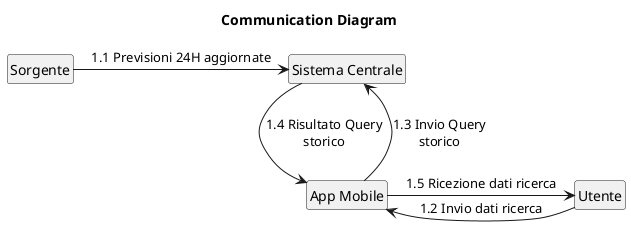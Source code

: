 @startuml
title Communication Diagram

class Sorgente
class "Sistema Centrale"
class "App Mobile"
class Utente

Sorgente -> "Sistema Centrale" : 1.1 Previsioni 24H aggiornate
"Sistema Centrale" --> "App Mobile" : 1.4 Risultato Query\nstorico
"App Mobile" --> "Sistema Centrale"  : 1.3 Invio Query\nstorico
"App Mobile" <- Utente : 1.2 Invio dati ricerca
"App Mobile" -> Utente : 1.5 Ricezione dati ricerca


hide empty members
hide circle
@enduml